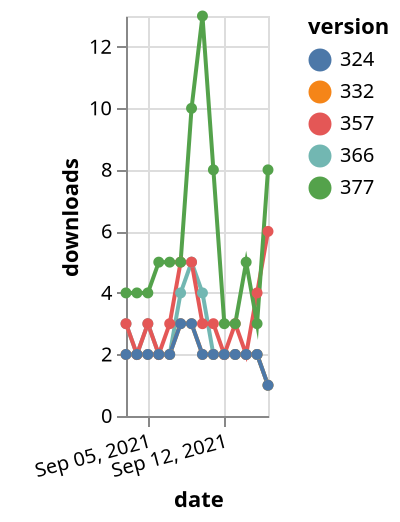 {"$schema": "https://vega.github.io/schema/vega-lite/v5.json", "description": "A simple bar chart with embedded data.", "data": {"values": [{"date": "2021-09-03", "total": 4719, "delta": 3, "version": "366"}, {"date": "2021-09-04", "total": 4721, "delta": 2, "version": "366"}, {"date": "2021-09-05", "total": 4724, "delta": 3, "version": "366"}, {"date": "2021-09-06", "total": 4726, "delta": 2, "version": "366"}, {"date": "2021-09-07", "total": 4728, "delta": 2, "version": "366"}, {"date": "2021-09-08", "total": 4732, "delta": 4, "version": "366"}, {"date": "2021-09-09", "total": 4737, "delta": 5, "version": "366"}, {"date": "2021-09-10", "total": 4741, "delta": 4, "version": "366"}, {"date": "2021-09-11", "total": 4743, "delta": 2, "version": "366"}, {"date": "2021-09-12", "total": 4745, "delta": 2, "version": "366"}, {"date": "2021-09-13", "total": 4747, "delta": 2, "version": "366"}, {"date": "2021-09-14", "total": 4749, "delta": 2, "version": "366"}, {"date": "2021-09-15", "total": 4751, "delta": 2, "version": "366"}, {"date": "2021-09-16", "total": 4752, "delta": 1, "version": "366"}, {"date": "2021-09-03", "total": 7501, "delta": 3, "version": "357"}, {"date": "2021-09-04", "total": 7503, "delta": 2, "version": "357"}, {"date": "2021-09-05", "total": 7506, "delta": 3, "version": "357"}, {"date": "2021-09-06", "total": 7508, "delta": 2, "version": "357"}, {"date": "2021-09-07", "total": 7511, "delta": 3, "version": "357"}, {"date": "2021-09-08", "total": 7516, "delta": 5, "version": "357"}, {"date": "2021-09-09", "total": 7521, "delta": 5, "version": "357"}, {"date": "2021-09-10", "total": 7524, "delta": 3, "version": "357"}, {"date": "2021-09-11", "total": 7527, "delta": 3, "version": "357"}, {"date": "2021-09-12", "total": 7529, "delta": 2, "version": "357"}, {"date": "2021-09-13", "total": 7532, "delta": 3, "version": "357"}, {"date": "2021-09-14", "total": 7534, "delta": 2, "version": "357"}, {"date": "2021-09-15", "total": 7538, "delta": 4, "version": "357"}, {"date": "2021-09-16", "total": 7544, "delta": 6, "version": "357"}, {"date": "2021-09-03", "total": 6227, "delta": 2, "version": "332"}, {"date": "2021-09-04", "total": 6229, "delta": 2, "version": "332"}, {"date": "2021-09-05", "total": 6231, "delta": 2, "version": "332"}, {"date": "2021-09-06", "total": 6233, "delta": 2, "version": "332"}, {"date": "2021-09-07", "total": 6235, "delta": 2, "version": "332"}, {"date": "2021-09-08", "total": 6238, "delta": 3, "version": "332"}, {"date": "2021-09-09", "total": 6241, "delta": 3, "version": "332"}, {"date": "2021-09-10", "total": 6243, "delta": 2, "version": "332"}, {"date": "2021-09-11", "total": 6245, "delta": 2, "version": "332"}, {"date": "2021-09-12", "total": 6247, "delta": 2, "version": "332"}, {"date": "2021-09-13", "total": 6249, "delta": 2, "version": "332"}, {"date": "2021-09-14", "total": 6251, "delta": 2, "version": "332"}, {"date": "2021-09-15", "total": 6253, "delta": 2, "version": "332"}, {"date": "2021-09-16", "total": 6254, "delta": 1, "version": "332"}, {"date": "2021-09-03", "total": 4919, "delta": 4, "version": "377"}, {"date": "2021-09-04", "total": 4923, "delta": 4, "version": "377"}, {"date": "2021-09-05", "total": 4927, "delta": 4, "version": "377"}, {"date": "2021-09-06", "total": 4932, "delta": 5, "version": "377"}, {"date": "2021-09-07", "total": 4937, "delta": 5, "version": "377"}, {"date": "2021-09-08", "total": 4942, "delta": 5, "version": "377"}, {"date": "2021-09-09", "total": 4952, "delta": 10, "version": "377"}, {"date": "2021-09-10", "total": 4965, "delta": 13, "version": "377"}, {"date": "2021-09-11", "total": 4973, "delta": 8, "version": "377"}, {"date": "2021-09-12", "total": 4976, "delta": 3, "version": "377"}, {"date": "2021-09-13", "total": 4979, "delta": 3, "version": "377"}, {"date": "2021-09-14", "total": 4984, "delta": 5, "version": "377"}, {"date": "2021-09-15", "total": 4987, "delta": 3, "version": "377"}, {"date": "2021-09-16", "total": 4995, "delta": 8, "version": "377"}, {"date": "2021-09-03", "total": 3609, "delta": 2, "version": "324"}, {"date": "2021-09-04", "total": 3611, "delta": 2, "version": "324"}, {"date": "2021-09-05", "total": 3613, "delta": 2, "version": "324"}, {"date": "2021-09-06", "total": 3615, "delta": 2, "version": "324"}, {"date": "2021-09-07", "total": 3617, "delta": 2, "version": "324"}, {"date": "2021-09-08", "total": 3620, "delta": 3, "version": "324"}, {"date": "2021-09-09", "total": 3623, "delta": 3, "version": "324"}, {"date": "2021-09-10", "total": 3625, "delta": 2, "version": "324"}, {"date": "2021-09-11", "total": 3627, "delta": 2, "version": "324"}, {"date": "2021-09-12", "total": 3629, "delta": 2, "version": "324"}, {"date": "2021-09-13", "total": 3631, "delta": 2, "version": "324"}, {"date": "2021-09-14", "total": 3633, "delta": 2, "version": "324"}, {"date": "2021-09-15", "total": 3635, "delta": 2, "version": "324"}, {"date": "2021-09-16", "total": 3636, "delta": 1, "version": "324"}]}, "width": "container", "mark": {"type": "line", "point": {"filled": true}}, "encoding": {"x": {"field": "date", "type": "temporal", "timeUnit": "yearmonthdate", "title": "date", "axis": {"labelAngle": -15}}, "y": {"field": "delta", "type": "quantitative", "title": "downloads"}, "color": {"field": "version", "type": "nominal"}, "tooltip": {"field": "delta"}}}